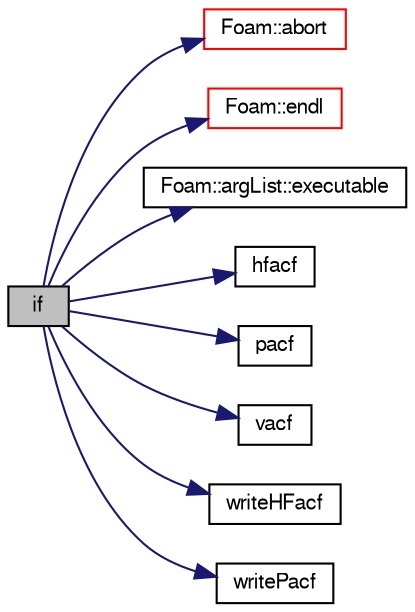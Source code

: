 digraph "if"
{
  bgcolor="transparent";
  edge [fontname="FreeSans",fontsize="10",labelfontname="FreeSans",labelfontsize="10"];
  node [fontname="FreeSans",fontsize="10",shape=record];
  rankdir="LR";
  Node0 [label="if",height=0.2,width=0.4,color="black", fillcolor="grey75", style="filled", fontcolor="black"];
  Node0 -> Node1 [color="midnightblue",fontsize="10",style="solid",fontname="FreeSans"];
  Node1 [label="Foam::abort",height=0.2,width=0.4,color="red",URL="$a21124.html#a447107a607d03e417307c203fa5fb44b"];
  Node0 -> Node18 [color="midnightblue",fontsize="10",style="solid",fontname="FreeSans"];
  Node18 [label="Foam::endl",height=0.2,width=0.4,color="red",URL="$a21124.html#a2db8fe02a0d3909e9351bb4275b23ce4",tooltip="Add newline and flush stream. "];
  Node0 -> Node44 [color="midnightblue",fontsize="10",style="solid",fontname="FreeSans"];
  Node44 [label="Foam::argList::executable",height=0.2,width=0.4,color="black",URL="$a26662.html#a765dc84fb62a292b0dee3034a510b14e",tooltip="Name of executable without the path. "];
  Node0 -> Node45 [color="midnightblue",fontsize="10",style="solid",fontname="FreeSans"];
  Node45 [label="hfacf",height=0.2,width=0.4,color="black",URL="$a06410.html#aba8b52d1bee7bd64bec982027dedf222",tooltip="Heat flux autocorrelation function. "];
  Node0 -> Node46 [color="midnightblue",fontsize="10",style="solid",fontname="FreeSans"];
  Node46 [label="pacf",height=0.2,width=0.4,color="black",URL="$a06410.html#a2bda7aa748549608e8accbb6c445386a",tooltip="Pressure autocorrelation function. "];
  Node0 -> Node47 [color="midnightblue",fontsize="10",style="solid",fontname="FreeSans"];
  Node47 [label="vacf",height=0.2,width=0.4,color="black",URL="$a06410.html#a76b5c6547137721fc28951ed65b9a05c"];
  Node0 -> Node48 [color="midnightblue",fontsize="10",style="solid",fontname="FreeSans"];
  Node48 [label="writeHFacf",height=0.2,width=0.4,color="black",URL="$a06410.html#ae84235b52c0849d2fcf80f84d80afb94"];
  Node0 -> Node49 [color="midnightblue",fontsize="10",style="solid",fontname="FreeSans"];
  Node49 [label="writePacf",height=0.2,width=0.4,color="black",URL="$a06410.html#a7b09f4ac43f240bb10f1ae6673508f81"];
}
